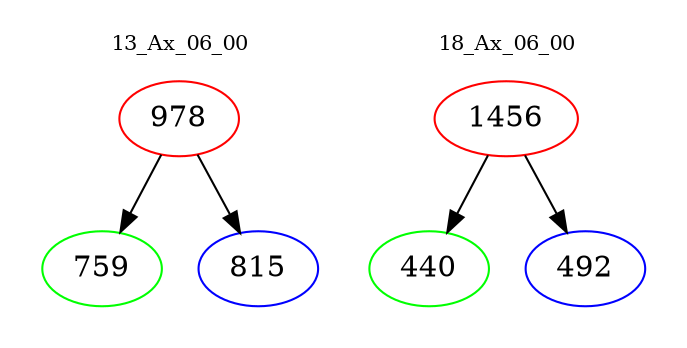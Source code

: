 digraph{
subgraph cluster_0 {
color = white
label = "13_Ax_06_00";
fontsize=10;
T0_978 [label="978", color="red"]
T0_978 -> T0_759 [color="black"]
T0_759 [label="759", color="green"]
T0_978 -> T0_815 [color="black"]
T0_815 [label="815", color="blue"]
}
subgraph cluster_1 {
color = white
label = "18_Ax_06_00";
fontsize=10;
T1_1456 [label="1456", color="red"]
T1_1456 -> T1_440 [color="black"]
T1_440 [label="440", color="green"]
T1_1456 -> T1_492 [color="black"]
T1_492 [label="492", color="blue"]
}
}
